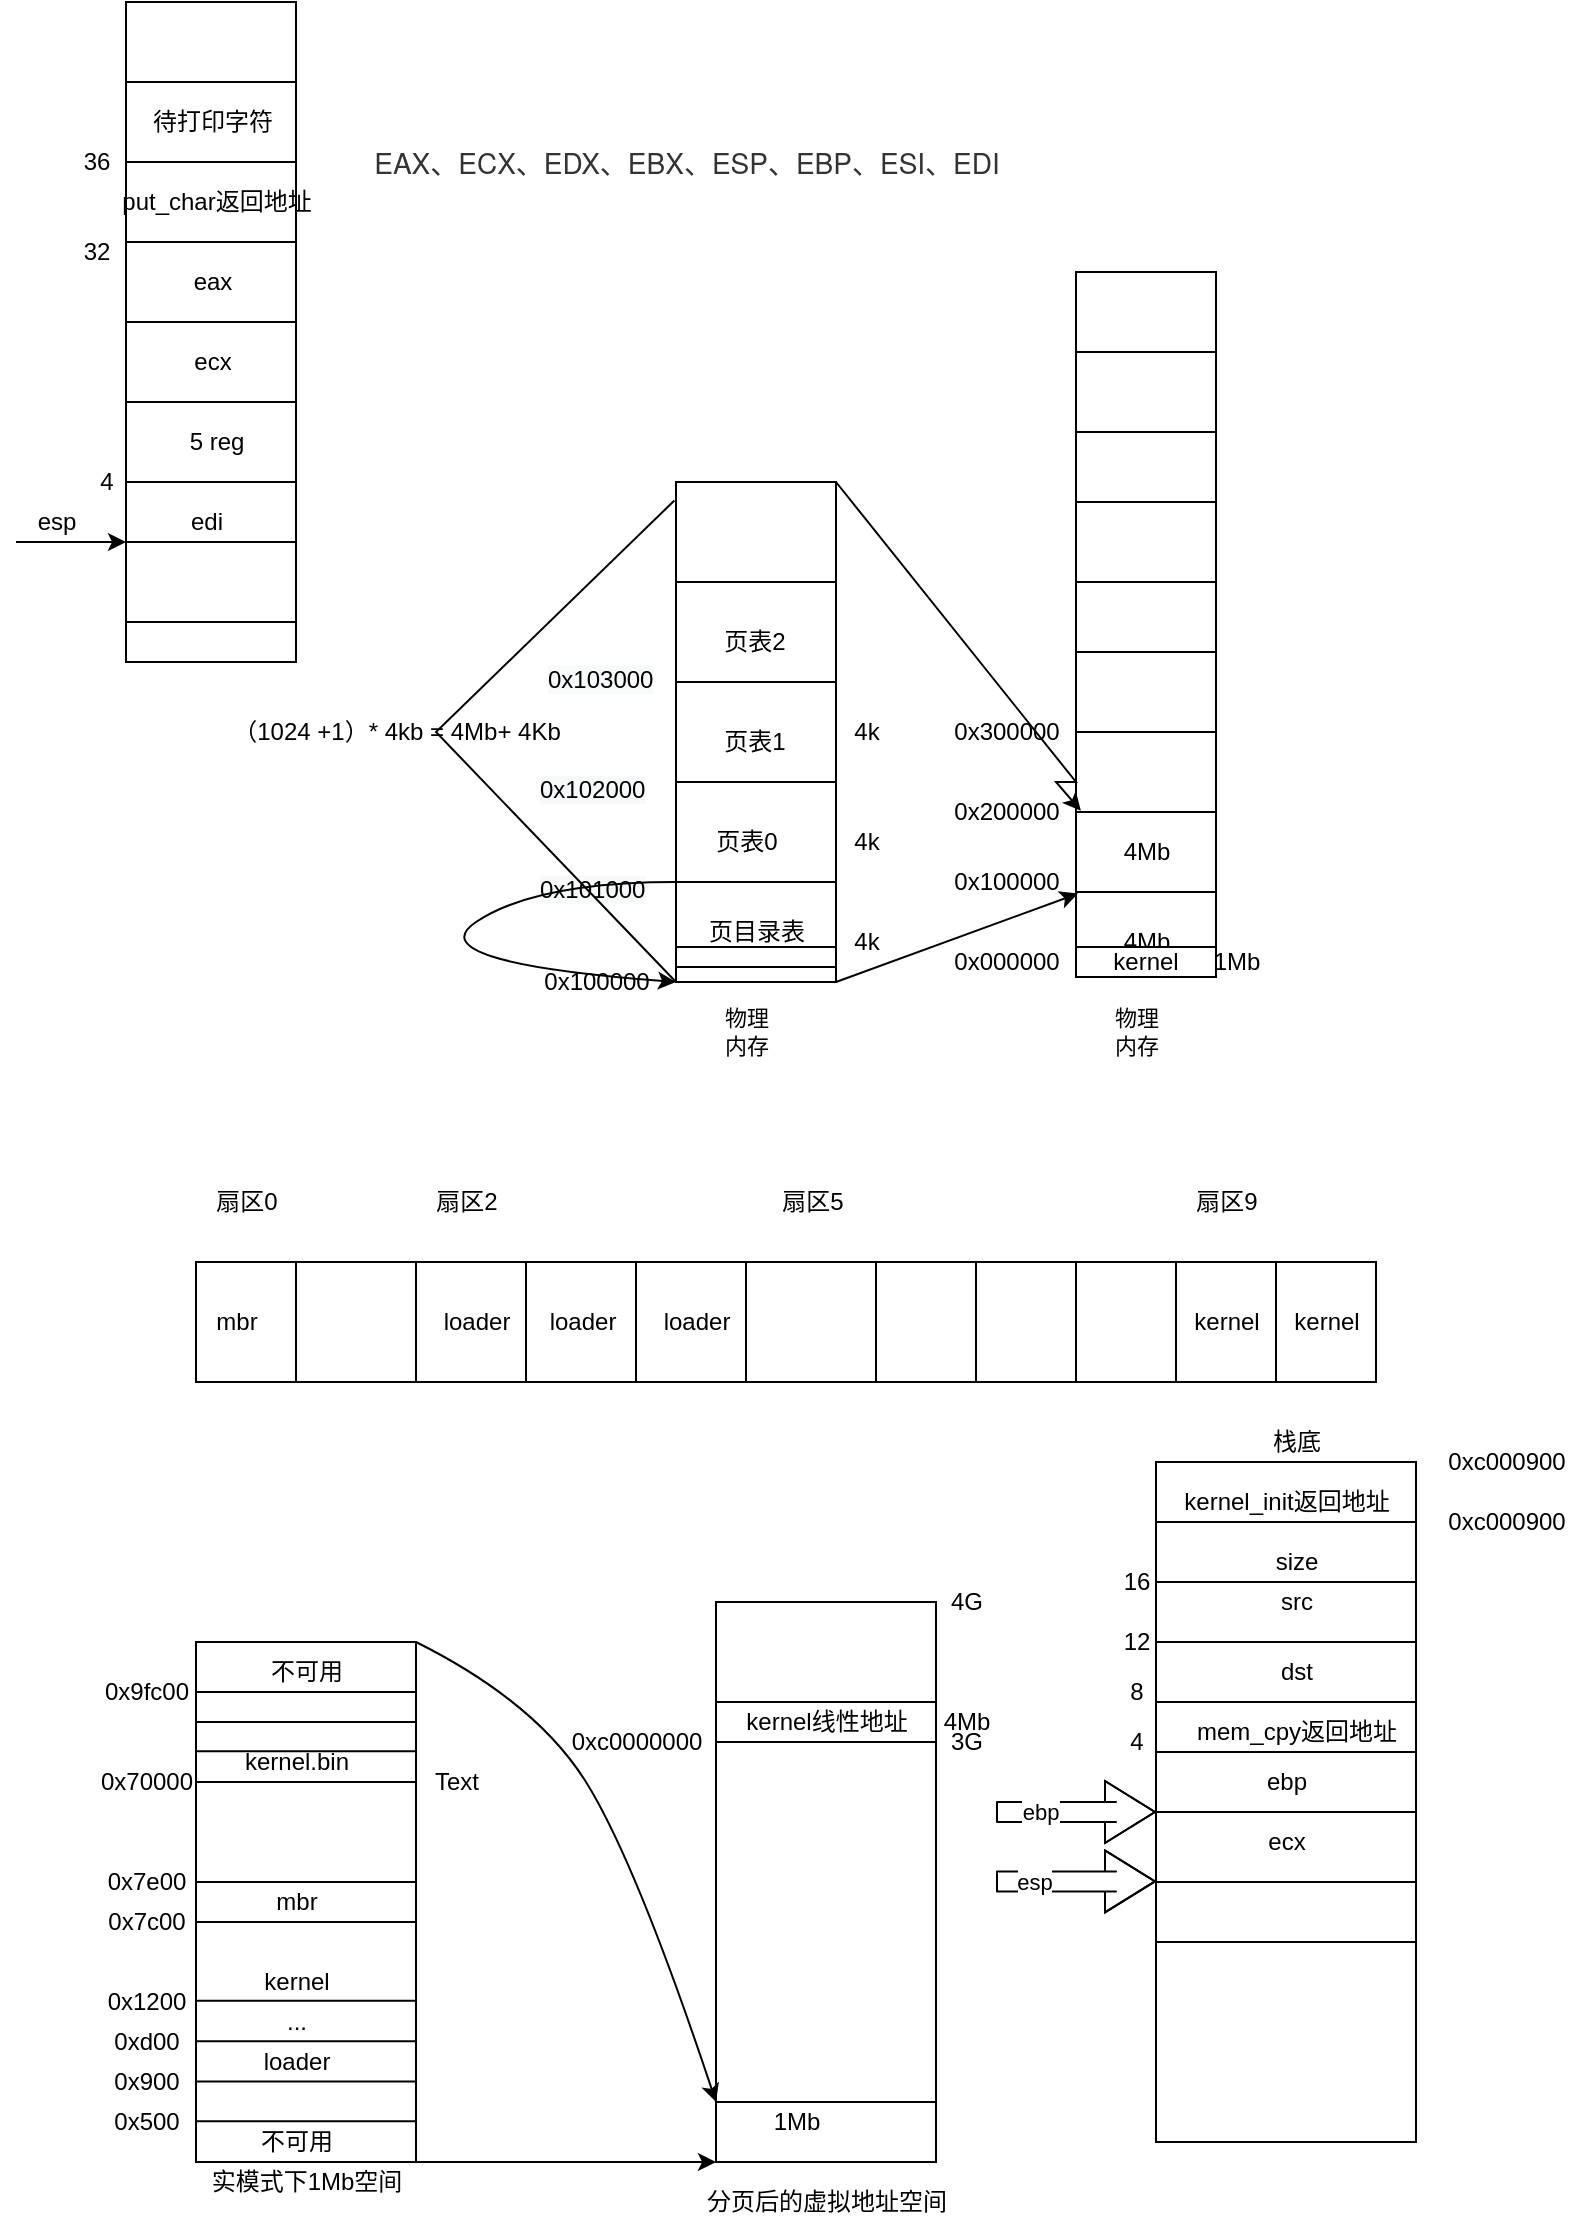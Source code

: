 <mxfile version="16.2.6" type="device"><diagram id="tYI9XJ0QqTwBuAmqFfAD" name="Page-1"><mxGraphModel dx="730" dy="318" grid="1" gridSize="10" guides="1" tooltips="1" connect="1" arrows="1" fold="1" page="1" pageScale="1" pageWidth="827" pageHeight="1169" math="0" shadow="0"><root><mxCell id="0"/><mxCell id="1" parent="0"/><mxCell id="77UNrOZnLMxt3GqFqETS-6" value="&lt;span style=&quot;color: rgb(0 , 0 , 0) ; font-family: &amp;#34;helvetica&amp;#34; ; font-size: 12px ; font-style: normal ; font-weight: 400 ; letter-spacing: normal ; text-align: center ; text-indent: 0px ; text-transform: none ; word-spacing: 0px ; background-color: rgb(248 , 249 , 250) ; display: inline ; float: none&quot;&gt;0x101000&lt;/span&gt;" style="text;whiteSpace=wrap;html=1;" parent="1" vertex="1"><mxGeometry x="280" y="450" width="80" height="30" as="geometry"/></mxCell><mxCell id="77UNrOZnLMxt3GqFqETS-2" value="" style="rounded=0;whiteSpace=wrap;html=1;" parent="1" vertex="1"><mxGeometry x="350" y="260" width="80" height="250" as="geometry"/></mxCell><mxCell id="77UNrOZnLMxt3GqFqETS-3" value="" style="rounded=0;whiteSpace=wrap;html=1;" parent="1" vertex="1"><mxGeometry x="350" y="310" width="80" height="50" as="geometry"/></mxCell><mxCell id="77UNrOZnLMxt3GqFqETS-4" value="" style="rounded=0;whiteSpace=wrap;html=1;" parent="1" vertex="1"><mxGeometry x="350" y="410" width="80" height="50" as="geometry"/></mxCell><mxCell id="77UNrOZnLMxt3GqFqETS-5" value="0x100000" style="text;html=1;align=center;verticalAlign=middle;resizable=0;points=[];autosize=1;strokeColor=none;fillColor=none;" parent="1" vertex="1"><mxGeometry x="275" y="500" width="70" height="20" as="geometry"/></mxCell><mxCell id="77UNrOZnLMxt3GqFqETS-7" value="&lt;span style=&quot;color: rgb(0 , 0 , 0) ; font-family: &amp;#34;helvetica&amp;#34; ; font-size: 12px ; font-style: normal ; font-weight: 400 ; letter-spacing: normal ; text-align: center ; text-indent: 0px ; text-transform: none ; word-spacing: 0px ; background-color: rgb(248 , 249 , 250) ; display: inline ; float: none&quot;&gt;0x102000&lt;/span&gt;" style="text;whiteSpace=wrap;html=1;" parent="1" vertex="1"><mxGeometry x="280" y="400" width="80" height="30" as="geometry"/></mxCell><mxCell id="77UNrOZnLMxt3GqFqETS-8" value="页目录表" style="text;html=1;align=center;verticalAlign=middle;resizable=0;points=[];autosize=1;strokeColor=none;fillColor=none;" parent="1" vertex="1"><mxGeometry x="360" y="475" width="60" height="20" as="geometry"/></mxCell><mxCell id="77UNrOZnLMxt3GqFqETS-9" value="页表0" style="text;html=1;align=center;verticalAlign=middle;resizable=0;points=[];autosize=1;strokeColor=none;fillColor=none;" parent="1" vertex="1"><mxGeometry x="360" y="430" width="50" height="20" as="geometry"/></mxCell><mxCell id="77UNrOZnLMxt3GqFqETS-10" value="页表1&lt;br&gt;" style="text;html=1;align=center;verticalAlign=middle;resizable=0;points=[];autosize=1;strokeColor=none;fillColor=none;" parent="1" vertex="1"><mxGeometry x="364" y="380" width="50" height="20" as="geometry"/></mxCell><mxCell id="77UNrOZnLMxt3GqFqETS-11" value="页表2&lt;br&gt;" style="text;html=1;align=center;verticalAlign=middle;resizable=0;points=[];autosize=1;strokeColor=none;fillColor=none;" parent="1" vertex="1"><mxGeometry x="364" y="330" width="50" height="20" as="geometry"/></mxCell><mxCell id="77UNrOZnLMxt3GqFqETS-12" value="4k" style="text;html=1;align=center;verticalAlign=middle;resizable=0;points=[];autosize=1;strokeColor=none;fillColor=none;" parent="1" vertex="1"><mxGeometry x="430" y="480" width="30" height="20" as="geometry"/></mxCell><mxCell id="77UNrOZnLMxt3GqFqETS-13" value="4k" style="text;html=1;align=center;verticalAlign=middle;resizable=0;points=[];autosize=1;strokeColor=none;fillColor=none;" parent="1" vertex="1"><mxGeometry x="430" y="430" width="30" height="20" as="geometry"/></mxCell><mxCell id="77UNrOZnLMxt3GqFqETS-14" value="4k" style="text;html=1;align=center;verticalAlign=middle;resizable=0;points=[];autosize=1;strokeColor=none;fillColor=none;" parent="1" vertex="1"><mxGeometry x="430" y="375" width="30" height="20" as="geometry"/></mxCell><mxCell id="77UNrOZnLMxt3GqFqETS-15" value="&lt;span style=&quot;color: rgb(0 , 0 , 0) ; font-family: &amp;#34;helvetica&amp;#34; ; font-size: 12px ; font-style: normal ; font-weight: 400 ; letter-spacing: normal ; text-align: center ; text-indent: 0px ; text-transform: none ; word-spacing: 0px ; background-color: rgb(248 , 249 , 250) ; display: inline ; float: none&quot;&gt;0x103000&lt;/span&gt;" style="text;whiteSpace=wrap;html=1;" parent="1" vertex="1"><mxGeometry x="284" y="345" width="80" height="30" as="geometry"/></mxCell><mxCell id="77UNrOZnLMxt3GqFqETS-16" value="" style="rounded=0;whiteSpace=wrap;html=1;" parent="1" vertex="1"><mxGeometry x="550" y="155" width="70" height="350" as="geometry"/></mxCell><mxCell id="77UNrOZnLMxt3GqFqETS-19" value="" style="rounded=0;whiteSpace=wrap;html=1;" parent="1" vertex="1"><mxGeometry x="550" y="425" width="70" height="40" as="geometry"/></mxCell><mxCell id="77UNrOZnLMxt3GqFqETS-20" value="" style="rounded=0;whiteSpace=wrap;html=1;" parent="1" vertex="1"><mxGeometry x="550" y="345" width="70" height="40" as="geometry"/></mxCell><mxCell id="77UNrOZnLMxt3GqFqETS-21" value="" style="rounded=0;whiteSpace=wrap;html=1;" parent="1" vertex="1"><mxGeometry x="550" y="270" width="70" height="40" as="geometry"/></mxCell><mxCell id="77UNrOZnLMxt3GqFqETS-22" value="" style="rounded=0;whiteSpace=wrap;html=1;" parent="1" vertex="1"><mxGeometry x="550" y="195" width="70" height="40" as="geometry"/></mxCell><mxCell id="77UNrOZnLMxt3GqFqETS-23" value="0x000000" style="text;html=1;align=center;verticalAlign=middle;resizable=0;points=[];autosize=1;strokeColor=none;fillColor=none;" parent="1" vertex="1"><mxGeometry x="480" y="490" width="70" height="20" as="geometry"/></mxCell><mxCell id="77UNrOZnLMxt3GqFqETS-24" value="0x100000" style="text;html=1;align=center;verticalAlign=middle;resizable=0;points=[];autosize=1;strokeColor=none;fillColor=none;" parent="1" vertex="1"><mxGeometry x="480" y="450" width="70" height="20" as="geometry"/></mxCell><mxCell id="77UNrOZnLMxt3GqFqETS-25" value="0x200000" style="text;html=1;align=center;verticalAlign=middle;resizable=0;points=[];autosize=1;strokeColor=none;fillColor=none;" parent="1" vertex="1"><mxGeometry x="480" y="415" width="70" height="20" as="geometry"/></mxCell><mxCell id="77UNrOZnLMxt3GqFqETS-26" value="0x300000" style="text;html=1;align=center;verticalAlign=middle;resizable=0;points=[];autosize=1;strokeColor=none;fillColor=none;" parent="1" vertex="1"><mxGeometry x="480" y="375" width="70" height="20" as="geometry"/></mxCell><mxCell id="77UNrOZnLMxt3GqFqETS-27" value="4Mb" style="text;html=1;align=center;verticalAlign=middle;resizable=0;points=[];autosize=1;strokeColor=none;fillColor=none;" parent="1" vertex="1"><mxGeometry x="565" y="480" width="40" height="20" as="geometry"/></mxCell><mxCell id="77UNrOZnLMxt3GqFqETS-28" value="4Mb" style="text;html=1;align=center;verticalAlign=middle;resizable=0;points=[];autosize=1;strokeColor=none;fillColor=none;" parent="1" vertex="1"><mxGeometry x="565" y="435" width="40" height="20" as="geometry"/></mxCell><mxCell id="77UNrOZnLMxt3GqFqETS-29" value="kernel" style="rounded=0;whiteSpace=wrap;html=1;" parent="1" vertex="1"><mxGeometry x="550" y="492.5" width="70" height="15" as="geometry"/></mxCell><mxCell id="77UNrOZnLMxt3GqFqETS-30" value="1Mb" style="text;html=1;align=center;verticalAlign=middle;resizable=0;points=[];autosize=1;strokeColor=none;fillColor=none;" parent="1" vertex="1"><mxGeometry x="610" y="490" width="40" height="20" as="geometry"/></mxCell><mxCell id="77UNrOZnLMxt3GqFqETS-31" value="" style="endArrow=classic;html=1;rounded=0;entryX=1.014;entryY=0.79;entryDx=0;entryDy=0;entryPerimeter=0;" parent="1" target="77UNrOZnLMxt3GqFqETS-24" edge="1"><mxGeometry width="50" height="50" relative="1" as="geometry"><mxPoint x="430" y="510" as="sourcePoint"/><mxPoint x="480" y="460" as="targetPoint"/></mxGeometry></mxCell><mxCell id="77UNrOZnLMxt3GqFqETS-32" value="" style="endArrow=classic;html=1;rounded=0;exitX=1;exitY=0;exitDx=0;exitDy=0;entryX=1.035;entryY=0.467;entryDx=0;entryDy=0;entryPerimeter=0;" parent="1" source="77UNrOZnLMxt3GqFqETS-2" target="77UNrOZnLMxt3GqFqETS-25" edge="1"><mxGeometry width="50" height="50" relative="1" as="geometry"><mxPoint x="440" y="420" as="sourcePoint"/><mxPoint x="490" y="370" as="targetPoint"/><Array as="points"><mxPoint x="550" y="410"/><mxPoint x="540" y="410"/></Array></mxGeometry></mxCell><mxCell id="77UNrOZnLMxt3GqFqETS-34" value="" style="endArrow=none;html=1;rounded=0;exitX=0;exitY=1;exitDx=0;exitDy=0;entryX=-0.01;entryY=0.037;entryDx=0;entryDy=0;entryPerimeter=0;" parent="1" source="77UNrOZnLMxt3GqFqETS-2" target="77UNrOZnLMxt3GqFqETS-2" edge="1"><mxGeometry width="50" height="50" relative="1" as="geometry"><mxPoint x="480" y="430" as="sourcePoint"/><mxPoint x="530" y="380" as="targetPoint"/><Array as="points"><mxPoint x="230" y="385"/></Array></mxGeometry></mxCell><mxCell id="77UNrOZnLMxt3GqFqETS-35" value="（1024 +1）* 4kb = 4Mb+ 4Kb" style="text;html=1;align=center;verticalAlign=middle;resizable=0;points=[];autosize=1;strokeColor=none;fillColor=none;" parent="1" vertex="1"><mxGeometry x="120" y="375" width="180" height="20" as="geometry"/></mxCell><mxCell id="77UNrOZnLMxt3GqFqETS-36" value="" style="rounded=0;whiteSpace=wrap;html=1;" parent="1" vertex="1"><mxGeometry x="350" y="492.5" width="80" height="10" as="geometry"/></mxCell><mxCell id="77UNrOZnLMxt3GqFqETS-41" value="" style="curved=1;endArrow=classic;html=1;rounded=0;fontSize=11;exitX=0;exitY=1;exitDx=0;exitDy=0;entryX=0;entryY=1;entryDx=0;entryDy=0;" parent="1" source="77UNrOZnLMxt3GqFqETS-4" target="77UNrOZnLMxt3GqFqETS-2" edge="1"><mxGeometry width="50" height="50" relative="1" as="geometry"><mxPoint x="260" y="490" as="sourcePoint"/><mxPoint x="220" y="530" as="targetPoint"/><Array as="points"><mxPoint x="280" y="460"/><mxPoint x="220" y="500"/></Array></mxGeometry></mxCell><mxCell id="77UNrOZnLMxt3GqFqETS-42" value="物理&lt;br&gt;内存" style="text;html=1;align=center;verticalAlign=middle;resizable=0;points=[];autosize=1;strokeColor=none;fillColor=none;fontSize=11;" parent="1" vertex="1"><mxGeometry x="560" y="520" width="40" height="30" as="geometry"/></mxCell><mxCell id="77UNrOZnLMxt3GqFqETS-43" value="物理&lt;br&gt;内存" style="text;html=1;align=center;verticalAlign=middle;resizable=0;points=[];autosize=1;strokeColor=none;fillColor=none;fontSize=11;" parent="1" vertex="1"><mxGeometry x="365" y="520" width="40" height="30" as="geometry"/></mxCell><mxCell id="qk3Ezbv3mGu7ANP-4tuZ-1" value="" style="rounded=0;whiteSpace=wrap;html=1;" parent="1" vertex="1"><mxGeometry x="110" y="650" width="490" height="60" as="geometry"/></mxCell><mxCell id="qk3Ezbv3mGu7ANP-4tuZ-2" value="" style="rounded=0;whiteSpace=wrap;html=1;" parent="1" vertex="1"><mxGeometry x="160" y="650" width="60" height="60" as="geometry"/></mxCell><mxCell id="qk3Ezbv3mGu7ANP-4tuZ-3" value="" style="rounded=0;whiteSpace=wrap;html=1;" parent="1" vertex="1"><mxGeometry x="275" y="650" width="55" height="60" as="geometry"/></mxCell><mxCell id="qk3Ezbv3mGu7ANP-4tuZ-4" value="" style="rounded=0;whiteSpace=wrap;html=1;" parent="1" vertex="1"><mxGeometry x="385" y="650" width="65" height="60" as="geometry"/></mxCell><mxCell id="qk3Ezbv3mGu7ANP-4tuZ-5" value="" style="rounded=0;whiteSpace=wrap;html=1;" parent="1" vertex="1"><mxGeometry x="500" y="650" width="50" height="60" as="geometry"/></mxCell><mxCell id="qk3Ezbv3mGu7ANP-4tuZ-6" value="扇区0" style="text;html=1;align=center;verticalAlign=middle;resizable=0;points=[];autosize=1;strokeColor=none;fillColor=none;" parent="1" vertex="1"><mxGeometry x="110" y="610" width="50" height="20" as="geometry"/></mxCell><mxCell id="qk3Ezbv3mGu7ANP-4tuZ-7" value="扇区2" style="text;html=1;align=center;verticalAlign=middle;resizable=0;points=[];autosize=1;strokeColor=none;fillColor=none;" parent="1" vertex="1"><mxGeometry x="220" y="610" width="50" height="20" as="geometry"/></mxCell><mxCell id="qk3Ezbv3mGu7ANP-4tuZ-8" value="扇区5" style="text;html=1;align=center;verticalAlign=middle;resizable=0;points=[];autosize=1;strokeColor=none;fillColor=none;" parent="1" vertex="1"><mxGeometry x="392.5" y="610" width="50" height="20" as="geometry"/></mxCell><mxCell id="qk3Ezbv3mGu7ANP-4tuZ-9" value="mbr" style="text;html=1;align=center;verticalAlign=middle;resizable=0;points=[];autosize=1;strokeColor=none;fillColor=none;" parent="1" vertex="1"><mxGeometry x="110" y="670" width="40" height="20" as="geometry"/></mxCell><mxCell id="qk3Ezbv3mGu7ANP-4tuZ-10" value="loader&lt;br&gt;" style="text;html=1;align=center;verticalAlign=middle;resizable=0;points=[];autosize=1;strokeColor=none;fillColor=none;" parent="1" vertex="1"><mxGeometry x="225" y="670" width="50" height="20" as="geometry"/></mxCell><mxCell id="qk3Ezbv3mGu7ANP-4tuZ-11" value="loader&lt;br&gt;" style="text;html=1;align=center;verticalAlign=middle;resizable=0;points=[];autosize=1;strokeColor=none;fillColor=none;" parent="1" vertex="1"><mxGeometry x="277.5" y="670" width="50" height="20" as="geometry"/></mxCell><mxCell id="qk3Ezbv3mGu7ANP-4tuZ-12" value="loader&lt;br&gt;" style="text;html=1;align=center;verticalAlign=middle;resizable=0;points=[];autosize=1;strokeColor=none;fillColor=none;" parent="1" vertex="1"><mxGeometry x="335" y="670" width="50" height="20" as="geometry"/></mxCell><mxCell id="qk3Ezbv3mGu7ANP-4tuZ-14" value="扇区9" style="text;html=1;align=center;verticalAlign=middle;resizable=0;points=[];autosize=1;strokeColor=none;fillColor=none;" parent="1" vertex="1"><mxGeometry x="600" y="610" width="50" height="20" as="geometry"/></mxCell><mxCell id="qk3Ezbv3mGu7ANP-4tuZ-15" value="" style="rounded=0;whiteSpace=wrap;html=1;" parent="1" vertex="1"><mxGeometry x="600" y="650" width="50" height="60" as="geometry"/></mxCell><mxCell id="qk3Ezbv3mGu7ANP-4tuZ-16" value="kernel" style="text;html=1;align=center;verticalAlign=middle;resizable=0;points=[];autosize=1;strokeColor=none;fillColor=none;" parent="1" vertex="1"><mxGeometry x="600" y="670" width="50" height="20" as="geometry"/></mxCell><mxCell id="qk3Ezbv3mGu7ANP-4tuZ-19" value="" style="rounded=0;whiteSpace=wrap;html=1;" parent="1" vertex="1"><mxGeometry x="650" y="650" width="50" height="60" as="geometry"/></mxCell><mxCell id="qk3Ezbv3mGu7ANP-4tuZ-20" value="kernel" style="text;html=1;align=center;verticalAlign=middle;resizable=0;points=[];autosize=1;strokeColor=none;fillColor=none;" parent="1" vertex="1"><mxGeometry x="650" y="670" width="50" height="20" as="geometry"/></mxCell><mxCell id="qk3Ezbv3mGu7ANP-4tuZ-22" value="" style="rounded=0;whiteSpace=wrap;html=1;" parent="1" vertex="1"><mxGeometry x="110" y="840" width="110" height="260" as="geometry"/></mxCell><mxCell id="qk3Ezbv3mGu7ANP-4tuZ-23" value="" style="rounded=0;whiteSpace=wrap;html=1;" parent="1" vertex="1"><mxGeometry x="370" y="820" width="110" height="280" as="geometry"/></mxCell><mxCell id="qk3Ezbv3mGu7ANP-4tuZ-27" value="" style="curved=1;endArrow=classic;html=1;rounded=0;entryX=0;entryY=1;entryDx=0;entryDy=0;exitX=1;exitY=0;exitDx=0;exitDy=0;" parent="1" source="qk3Ezbv3mGu7ANP-4tuZ-22" edge="1"><mxGeometry width="50" height="50" relative="1" as="geometry"><mxPoint x="340" y="990" as="sourcePoint"/><mxPoint x="370" y="1070" as="targetPoint"/><Array as="points"><mxPoint x="280" y="870"/><mxPoint x="330" y="950"/></Array></mxGeometry></mxCell><mxCell id="qk3Ezbv3mGu7ANP-4tuZ-28" value="" style="curved=1;endArrow=classic;html=1;rounded=0;entryX=0;entryY=1;entryDx=0;entryDy=0;exitX=1;exitY=1;exitDx=0;exitDy=0;" parent="1" source="qk3Ezbv3mGu7ANP-4tuZ-22" target="qk3Ezbv3mGu7ANP-4tuZ-23" edge="1"><mxGeometry width="50" height="50" relative="1" as="geometry"><mxPoint x="340" y="990" as="sourcePoint"/><mxPoint x="390" y="940" as="targetPoint"/><Array as="points"><mxPoint x="320" y="1100"/></Array></mxGeometry></mxCell><mxCell id="qk3Ezbv3mGu7ANP-4tuZ-30" value="1Mb" style="text;html=1;align=center;verticalAlign=middle;resizable=0;points=[];autosize=1;strokeColor=none;fillColor=none;" parent="1" vertex="1"><mxGeometry x="390" y="1070" width="40" height="20" as="geometry"/></mxCell><mxCell id="qk3Ezbv3mGu7ANP-4tuZ-32" value="" style="endArrow=none;html=1;rounded=0;" parent="1" edge="1"><mxGeometry width="50" height="50" relative="1" as="geometry"><mxPoint x="110" y="1079.59" as="sourcePoint"/><mxPoint x="220" y="1079.59" as="targetPoint"/></mxGeometry></mxCell><mxCell id="qk3Ezbv3mGu7ANP-4tuZ-33" value="0x500" style="text;html=1;align=center;verticalAlign=middle;resizable=0;points=[];autosize=1;strokeColor=none;fillColor=none;" parent="1" vertex="1"><mxGeometry x="60" y="1070" width="50" height="20" as="geometry"/></mxCell><mxCell id="qk3Ezbv3mGu7ANP-4tuZ-34" value="" style="endArrow=none;html=1;rounded=0;" parent="1" edge="1"><mxGeometry width="50" height="50" relative="1" as="geometry"><mxPoint x="110" y="980" as="sourcePoint"/><mxPoint x="220" y="980" as="targetPoint"/></mxGeometry></mxCell><mxCell id="qk3Ezbv3mGu7ANP-4tuZ-35" value="0x7c00" style="text;html=1;align=center;verticalAlign=middle;resizable=0;points=[];autosize=1;strokeColor=none;fillColor=none;" parent="1" vertex="1"><mxGeometry x="60" y="970" width="50" height="20" as="geometry"/></mxCell><mxCell id="qk3Ezbv3mGu7ANP-4tuZ-36" value="" style="endArrow=none;html=1;rounded=0;" parent="1" edge="1"><mxGeometry width="50" height="50" relative="1" as="geometry"><mxPoint x="110" y="865" as="sourcePoint"/><mxPoint x="220" y="865" as="targetPoint"/></mxGeometry></mxCell><mxCell id="qk3Ezbv3mGu7ANP-4tuZ-37" value="0x9fc00" style="text;html=1;align=center;verticalAlign=middle;resizable=0;points=[];autosize=1;strokeColor=none;fillColor=none;" parent="1" vertex="1"><mxGeometry x="55" y="855" width="60" height="20" as="geometry"/></mxCell><mxCell id="qk3Ezbv3mGu7ANP-4tuZ-38" value="不可用" style="text;html=1;align=center;verticalAlign=middle;resizable=0;points=[];autosize=1;strokeColor=none;fillColor=none;" parent="1" vertex="1"><mxGeometry x="140" y="845" width="50" height="20" as="geometry"/></mxCell><mxCell id="qk3Ezbv3mGu7ANP-4tuZ-39" value="不可用" style="text;html=1;align=center;verticalAlign=middle;resizable=0;points=[];autosize=1;strokeColor=none;fillColor=none;" parent="1" vertex="1"><mxGeometry x="135" y="1080" width="50" height="20" as="geometry"/></mxCell><mxCell id="qk3Ezbv3mGu7ANP-4tuZ-40" value="0x7e00" style="text;html=1;align=center;verticalAlign=middle;resizable=0;points=[];autosize=1;strokeColor=none;fillColor=none;" parent="1" vertex="1"><mxGeometry x="60" y="950" width="50" height="20" as="geometry"/></mxCell><mxCell id="qk3Ezbv3mGu7ANP-4tuZ-41" value="" style="endArrow=none;html=1;rounded=0;" parent="1" edge="1"><mxGeometry width="50" height="50" relative="1" as="geometry"><mxPoint x="110" y="960" as="sourcePoint"/><mxPoint x="220" y="960" as="targetPoint"/></mxGeometry></mxCell><mxCell id="qk3Ezbv3mGu7ANP-4tuZ-42" value="mbr" style="text;html=1;align=center;verticalAlign=middle;resizable=0;points=[];autosize=1;strokeColor=none;fillColor=none;" parent="1" vertex="1"><mxGeometry x="140" y="960" width="40" height="20" as="geometry"/></mxCell><mxCell id="qk3Ezbv3mGu7ANP-4tuZ-47" value="0x900" style="text;html=1;align=center;verticalAlign=middle;resizable=0;points=[];autosize=1;strokeColor=none;fillColor=none;" parent="1" vertex="1"><mxGeometry x="60" y="1050" width="50" height="20" as="geometry"/></mxCell><mxCell id="qk3Ezbv3mGu7ANP-4tuZ-48" value="" style="endArrow=none;html=1;rounded=0;" parent="1" edge="1"><mxGeometry width="50" height="50" relative="1" as="geometry"><mxPoint x="110" y="1059.8" as="sourcePoint"/><mxPoint x="220" y="1059.8" as="targetPoint"/></mxGeometry></mxCell><mxCell id="qk3Ezbv3mGu7ANP-4tuZ-50" value="loader" style="text;html=1;align=center;verticalAlign=middle;resizable=0;points=[];autosize=1;strokeColor=none;fillColor=none;" parent="1" vertex="1"><mxGeometry x="135" y="1040" width="50" height="20" as="geometry"/></mxCell><mxCell id="qk3Ezbv3mGu7ANP-4tuZ-52" value="" style="endArrow=none;html=1;rounded=0;" parent="1" edge="1"><mxGeometry width="50" height="50" relative="1" as="geometry"><mxPoint x="110" y="1039.59" as="sourcePoint"/><mxPoint x="220" y="1039.59" as="targetPoint"/></mxGeometry></mxCell><mxCell id="qk3Ezbv3mGu7ANP-4tuZ-53" value="..." style="text;html=1;align=center;verticalAlign=middle;resizable=0;points=[];autosize=1;strokeColor=none;fillColor=none;" parent="1" vertex="1"><mxGeometry x="145" y="1020" width="30" height="20" as="geometry"/></mxCell><mxCell id="qk3Ezbv3mGu7ANP-4tuZ-54" value="" style="endArrow=none;html=1;rounded=0;" parent="1" edge="1"><mxGeometry width="50" height="50" relative="1" as="geometry"><mxPoint x="110.0" y="910.0" as="sourcePoint"/><mxPoint x="220" y="910.0" as="targetPoint"/></mxGeometry></mxCell><mxCell id="qk3Ezbv3mGu7ANP-4tuZ-56" value="0x70000" style="text;html=1;align=center;verticalAlign=middle;resizable=0;points=[];autosize=1;strokeColor=none;fillColor=none;" parent="1" vertex="1"><mxGeometry x="55" y="900" width="60" height="20" as="geometry"/></mxCell><mxCell id="qk3Ezbv3mGu7ANP-4tuZ-58" value="" style="endArrow=none;html=1;rounded=0;" parent="1" edge="1"><mxGeometry width="50" height="50" relative="1" as="geometry"><mxPoint x="110.0" y="1019.41" as="sourcePoint"/><mxPoint x="220" y="1019.41" as="targetPoint"/></mxGeometry></mxCell><mxCell id="qk3Ezbv3mGu7ANP-4tuZ-59" value="0xd00" style="text;html=1;align=center;verticalAlign=middle;resizable=0;points=[];autosize=1;strokeColor=none;fillColor=none;" parent="1" vertex="1"><mxGeometry x="60" y="1030" width="50" height="20" as="geometry"/></mxCell><mxCell id="oNcOuFk8jh0ZaPxOZ6_n-1" value="分页后的虚拟地址空间" style="text;html=1;align=center;verticalAlign=middle;resizable=0;points=[];autosize=1;strokeColor=none;fillColor=none;hachureGap=4;" parent="1" vertex="1"><mxGeometry x="355" y="1110" width="140" height="20" as="geometry"/></mxCell><mxCell id="oNcOuFk8jh0ZaPxOZ6_n-2" value="0xc0000000" style="text;html=1;align=center;verticalAlign=middle;resizable=0;points=[];autosize=1;strokeColor=none;fillColor=none;hachureGap=4;" parent="1" vertex="1"><mxGeometry x="290" y="880" width="80" height="20" as="geometry"/></mxCell><mxCell id="oNcOuFk8jh0ZaPxOZ6_n-3" value="" style="endArrow=none;html=1;rounded=0;" parent="1" edge="1"><mxGeometry width="50" height="50" relative="1" as="geometry"><mxPoint x="370.0" y="889.76" as="sourcePoint"/><mxPoint x="480" y="889.76" as="targetPoint"/></mxGeometry></mxCell><mxCell id="oNcOuFk8jh0ZaPxOZ6_n-4" value="3G" style="text;html=1;align=center;verticalAlign=middle;resizable=0;points=[];autosize=1;strokeColor=none;fillColor=none;hachureGap=4;" parent="1" vertex="1"><mxGeometry x="480" y="880" width="30" height="20" as="geometry"/></mxCell><mxCell id="oNcOuFk8jh0ZaPxOZ6_n-5" value="4G" style="text;html=1;align=center;verticalAlign=middle;resizable=0;points=[];autosize=1;strokeColor=none;fillColor=none;hachureGap=4;" parent="1" vertex="1"><mxGeometry x="480" y="810" width="30" height="20" as="geometry"/></mxCell><mxCell id="oNcOuFk8jh0ZaPxOZ6_n-6" value="" style="endArrow=none;html=1;rounded=0;" parent="1" edge="1"><mxGeometry width="50" height="50" relative="1" as="geometry"><mxPoint x="370" y="1070" as="sourcePoint"/><mxPoint x="480" y="1070" as="targetPoint"/></mxGeometry></mxCell><mxCell id="oNcOuFk8jh0ZaPxOZ6_n-8" value="实模式下1Mb空间" style="text;html=1;align=center;verticalAlign=middle;resizable=0;points=[];autosize=1;strokeColor=none;fillColor=none;hachureGap=4;" parent="1" vertex="1"><mxGeometry x="110" y="1100" width="110" height="20" as="geometry"/></mxCell><mxCell id="oNcOuFk8jh0ZaPxOZ6_n-9" value="" style="rounded=0;whiteSpace=wrap;html=1;hachureGap=4;" parent="1" vertex="1"><mxGeometry x="370" y="870" width="110" height="20" as="geometry"/></mxCell><mxCell id="oNcOuFk8jh0ZaPxOZ6_n-10" value="4Mb" style="text;html=1;align=center;verticalAlign=middle;resizable=0;points=[];autosize=1;strokeColor=none;fillColor=none;hachureGap=4;" parent="1" vertex="1"><mxGeometry x="475" y="870" width="40" height="20" as="geometry"/></mxCell><mxCell id="oNcOuFk8jh0ZaPxOZ6_n-11" value="0x1200" style="text;html=1;align=center;verticalAlign=middle;resizable=0;points=[];autosize=1;strokeColor=none;fillColor=none;hachureGap=4;" parent="1" vertex="1"><mxGeometry x="60" y="1010" width="50" height="20" as="geometry"/></mxCell><mxCell id="oNcOuFk8jh0ZaPxOZ6_n-12" value="kernel.bin" style="text;html=1;align=center;verticalAlign=middle;resizable=0;points=[];autosize=1;strokeColor=none;fillColor=none;hachureGap=4;" parent="1" vertex="1"><mxGeometry x="125" y="890" width="70" height="20" as="geometry"/></mxCell><mxCell id="oNcOuFk8jh0ZaPxOZ6_n-13" value="kernel线性地址" style="text;html=1;align=center;verticalAlign=middle;resizable=0;points=[];autosize=1;strokeColor=none;fillColor=none;hachureGap=4;" parent="1" vertex="1"><mxGeometry x="375" y="870" width="100" height="20" as="geometry"/></mxCell><mxCell id="oNcOuFk8jh0ZaPxOZ6_n-14" value="kernel" style="text;html=1;align=center;verticalAlign=middle;resizable=0;points=[];autosize=1;strokeColor=none;fillColor=none;hachureGap=4;" parent="1" vertex="1"><mxGeometry x="135" y="1000" width="50" height="20" as="geometry"/></mxCell><mxCell id="oNcOuFk8jh0ZaPxOZ6_n-15" value="" style="rounded=0;whiteSpace=wrap;html=1;hachureGap=4;" parent="1" vertex="1"><mxGeometry x="590" y="750" width="130" height="340" as="geometry"/></mxCell><mxCell id="oNcOuFk8jh0ZaPxOZ6_n-16" value="" style="rounded=0;whiteSpace=wrap;html=1;hachureGap=4;" parent="1" vertex="1"><mxGeometry x="590" y="780" width="130" height="30" as="geometry"/></mxCell><mxCell id="oNcOuFk8jh0ZaPxOZ6_n-17" value="0xc000900" style="text;html=1;align=center;verticalAlign=middle;resizable=0;points=[];autosize=1;strokeColor=none;fillColor=none;hachureGap=4;" parent="1" vertex="1"><mxGeometry x="730" y="740" width="70" height="20" as="geometry"/></mxCell><mxCell id="oNcOuFk8jh0ZaPxOZ6_n-18" value="0xc000900" style="text;html=1;align=center;verticalAlign=middle;resizable=0;points=[];autosize=1;strokeColor=none;fillColor=none;hachureGap=4;" parent="1" vertex="1"><mxGeometry x="730" y="770" width="70" height="20" as="geometry"/></mxCell><mxCell id="oNcOuFk8jh0ZaPxOZ6_n-19" value="栈底" style="text;html=1;align=center;verticalAlign=middle;resizable=0;points=[];autosize=1;strokeColor=none;fillColor=none;hachureGap=4;" parent="1" vertex="1"><mxGeometry x="640" y="730" width="40" height="20" as="geometry"/></mxCell><mxCell id="oNcOuFk8jh0ZaPxOZ6_n-20" value="kernel_init返回地址" style="text;html=1;align=center;verticalAlign=middle;resizable=0;points=[];autosize=1;strokeColor=none;fillColor=none;hachureGap=4;" parent="1" vertex="1"><mxGeometry x="595" y="760" width="120" height="20" as="geometry"/></mxCell><mxCell id="oNcOuFk8jh0ZaPxOZ6_n-21" value="size" style="text;html=1;align=center;verticalAlign=middle;resizable=0;points=[];autosize=1;strokeColor=none;fillColor=none;hachureGap=4;" parent="1" vertex="1"><mxGeometry x="640" y="790" width="40" height="20" as="geometry"/></mxCell><mxCell id="oNcOuFk8jh0ZaPxOZ6_n-22" value="src" style="text;html=1;align=center;verticalAlign=middle;resizable=0;points=[];autosize=1;strokeColor=none;fillColor=none;hachureGap=4;" parent="1" vertex="1"><mxGeometry x="645" y="810" width="30" height="20" as="geometry"/></mxCell><mxCell id="oNcOuFk8jh0ZaPxOZ6_n-23" value="" style="rounded=0;whiteSpace=wrap;html=1;hachureGap=4;" parent="1" vertex="1"><mxGeometry x="590" y="840" width="130" height="30" as="geometry"/></mxCell><mxCell id="oNcOuFk8jh0ZaPxOZ6_n-24" value="dst" style="text;html=1;align=center;verticalAlign=middle;resizable=0;points=[];autosize=1;strokeColor=none;fillColor=none;hachureGap=4;" parent="1" vertex="1"><mxGeometry x="645" y="845" width="30" height="20" as="geometry"/></mxCell><mxCell id="oNcOuFk8jh0ZaPxOZ6_n-25" value="mem_cpy返回地址" style="text;html=1;align=center;verticalAlign=middle;resizable=0;points=[];autosize=1;strokeColor=none;fillColor=none;hachureGap=4;" parent="1" vertex="1"><mxGeometry x="600" y="875" width="120" height="20" as="geometry"/></mxCell><mxCell id="oNcOuFk8jh0ZaPxOZ6_n-26" value="" style="rounded=0;whiteSpace=wrap;html=1;hachureGap=4;" parent="1" vertex="1"><mxGeometry x="590" y="895" width="130" height="30" as="geometry"/></mxCell><mxCell id="oNcOuFk8jh0ZaPxOZ6_n-27" value="ebp" style="text;html=1;align=center;verticalAlign=middle;resizable=0;points=[];autosize=1;strokeColor=none;fillColor=none;hachureGap=4;" parent="1" vertex="1"><mxGeometry x="635" y="900" width="40" height="20" as="geometry"/></mxCell><mxCell id="oNcOuFk8jh0ZaPxOZ6_n-28" value="" style="rounded=0;whiteSpace=wrap;html=1;hachureGap=4;" parent="1" vertex="1"><mxGeometry x="590" y="960" width="130" height="30" as="geometry"/></mxCell><mxCell id="oNcOuFk8jh0ZaPxOZ6_n-29" value="ecx" style="text;html=1;align=center;verticalAlign=middle;resizable=0;points=[];autosize=1;strokeColor=none;fillColor=none;hachureGap=4;" parent="1" vertex="1"><mxGeometry x="640" y="930" width="30" height="20" as="geometry"/></mxCell><mxCell id="oNcOuFk8jh0ZaPxOZ6_n-31" value="" style="edgeStyle=none;orthogonalLoop=1;jettySize=auto;html=1;shape=flexArrow;rounded=1;startSize=8;endSize=8;endArrow=open;sourcePerimeterSpacing=8;targetPerimeterSpacing=8;curved=1;" parent="1" edge="1"><mxGeometry width="140" relative="1" as="geometry"><mxPoint x="510" y="925" as="sourcePoint"/><mxPoint x="590" y="925" as="targetPoint"/><Array as="points"><mxPoint x="540" y="925"/><mxPoint x="550" y="925"/><mxPoint x="570" y="925"/></Array></mxGeometry></mxCell><mxCell id="oNcOuFk8jh0ZaPxOZ6_n-33" value="ebp" style="edgeLabel;html=1;align=center;verticalAlign=middle;resizable=0;points=[];" parent="oNcOuFk8jh0ZaPxOZ6_n-31" vertex="1" connectable="0"><mxGeometry x="-0.45" y="-2" relative="1" as="geometry"><mxPoint y="-2" as="offset"/></mxGeometry></mxCell><mxCell id="oNcOuFk8jh0ZaPxOZ6_n-32" value="" style="edgeStyle=none;orthogonalLoop=1;jettySize=auto;html=1;shape=flexArrow;rounded=1;startSize=8;endSize=8;endArrow=open;sourcePerimeterSpacing=8;targetPerimeterSpacing=8;curved=1;" parent="1" edge="1"><mxGeometry width="140" relative="1" as="geometry"><mxPoint x="510" y="959.72" as="sourcePoint"/><mxPoint x="590" y="959.72" as="targetPoint"/><Array as="points"><mxPoint x="540" y="959.72"/><mxPoint x="550" y="959.72"/><mxPoint x="570" y="959.72"/></Array></mxGeometry></mxCell><mxCell id="oNcOuFk8jh0ZaPxOZ6_n-34" value="esp" style="edgeLabel;html=1;align=center;verticalAlign=middle;resizable=0;points=[];" parent="oNcOuFk8jh0ZaPxOZ6_n-32" vertex="1" connectable="0"><mxGeometry x="-0.526" y="-1" relative="1" as="geometry"><mxPoint y="-1" as="offset"/></mxGeometry></mxCell><mxCell id="oNcOuFk8jh0ZaPxOZ6_n-35" value="4" style="text;html=1;align=center;verticalAlign=middle;resizable=0;points=[];autosize=1;strokeColor=none;fillColor=none;hachureGap=4;" parent="1" vertex="1"><mxGeometry x="570" y="880" width="20" height="20" as="geometry"/></mxCell><mxCell id="oNcOuFk8jh0ZaPxOZ6_n-36" value="8" style="text;html=1;align=center;verticalAlign=middle;resizable=0;points=[];autosize=1;strokeColor=none;fillColor=none;hachureGap=4;" parent="1" vertex="1"><mxGeometry x="570" y="855" width="20" height="20" as="geometry"/></mxCell><mxCell id="oNcOuFk8jh0ZaPxOZ6_n-37" value="12" style="text;html=1;align=center;verticalAlign=middle;resizable=0;points=[];autosize=1;strokeColor=none;fillColor=none;hachureGap=4;" parent="1" vertex="1"><mxGeometry x="565" y="830" width="30" height="20" as="geometry"/></mxCell><mxCell id="oNcOuFk8jh0ZaPxOZ6_n-38" value="16" style="text;html=1;align=center;verticalAlign=middle;resizable=0;points=[];autosize=1;strokeColor=none;fillColor=none;hachureGap=4;" parent="1" vertex="1"><mxGeometry x="565" y="800" width="30" height="20" as="geometry"/></mxCell><mxCell id="oNcOuFk8jh0ZaPxOZ6_n-40" value="" style="endArrow=none;html=1;rounded=0;" parent="1" edge="1"><mxGeometry width="50" height="50" relative="1" as="geometry"><mxPoint x="110.0" y="894.67" as="sourcePoint"/><mxPoint x="220" y="894.67" as="targetPoint"/></mxGeometry></mxCell><mxCell id="oNcOuFk8jh0ZaPxOZ6_n-41" value="" style="endArrow=none;html=1;rounded=0;" parent="1" edge="1"><mxGeometry width="50" height="50" relative="1" as="geometry"><mxPoint x="110.0" y="880.0" as="sourcePoint"/><mxPoint x="220" y="880.0" as="targetPoint"/></mxGeometry></mxCell><mxCell id="oNcOuFk8jh0ZaPxOZ6_n-42" value="Text" style="text;html=1;align=center;verticalAlign=middle;resizable=0;points=[];autosize=1;strokeColor=none;fillColor=none;hachureGap=4;" parent="1" vertex="1"><mxGeometry x="220" y="900" width="40" height="20" as="geometry"/></mxCell><mxCell id="K8tvudIsaqsDOXF9iCHW-1" value="" style="rounded=0;whiteSpace=wrap;html=1;" vertex="1" parent="1"><mxGeometry x="75" y="20" width="85" height="330" as="geometry"/></mxCell><mxCell id="K8tvudIsaqsDOXF9iCHW-2" value="" style="rounded=0;whiteSpace=wrap;html=1;" vertex="1" parent="1"><mxGeometry x="75" y="60" width="85" height="40" as="geometry"/></mxCell><mxCell id="K8tvudIsaqsDOXF9iCHW-3" value="" style="rounded=0;whiteSpace=wrap;html=1;" vertex="1" parent="1"><mxGeometry x="75" y="140" width="85" height="40" as="geometry"/></mxCell><mxCell id="K8tvudIsaqsDOXF9iCHW-4" value="" style="rounded=0;whiteSpace=wrap;html=1;" vertex="1" parent="1"><mxGeometry x="75" y="220" width="85" height="40" as="geometry"/></mxCell><mxCell id="K8tvudIsaqsDOXF9iCHW-5" value="" style="rounded=0;whiteSpace=wrap;html=1;" vertex="1" parent="1"><mxGeometry x="75" y="290" width="85" height="40" as="geometry"/></mxCell><mxCell id="K8tvudIsaqsDOXF9iCHW-7" value="待打印字符" style="text;html=1;align=center;verticalAlign=middle;resizable=0;points=[];autosize=1;strokeColor=none;fillColor=none;" vertex="1" parent="1"><mxGeometry x="77.5" y="70" width="80" height="20" as="geometry"/></mxCell><mxCell id="K8tvudIsaqsDOXF9iCHW-8" value="put_char返回地址" style="text;html=1;align=center;verticalAlign=middle;resizable=0;points=[];autosize=1;strokeColor=none;fillColor=none;" vertex="1" parent="1"><mxGeometry x="65" y="110" width="110" height="20" as="geometry"/></mxCell><mxCell id="K8tvudIsaqsDOXF9iCHW-9" value="eax" style="text;html=1;align=center;verticalAlign=middle;resizable=0;points=[];autosize=1;strokeColor=none;fillColor=none;" vertex="1" parent="1"><mxGeometry x="102.5" y="150" width="30" height="20" as="geometry"/></mxCell><mxCell id="K8tvudIsaqsDOXF9iCHW-10" value="ecx" style="text;html=1;align=center;verticalAlign=middle;resizable=0;points=[];autosize=1;strokeColor=none;fillColor=none;" vertex="1" parent="1"><mxGeometry x="102.5" y="190" width="30" height="20" as="geometry"/></mxCell><mxCell id="K8tvudIsaqsDOXF9iCHW-11" value="&lt;span style=&quot;color: rgb(51 , 51 , 51) ; font-family: &amp;#34;helvetica neue&amp;#34; , &amp;#34;helvetica&amp;#34; , &amp;#34;arial&amp;#34; , &amp;#34;pingfang sc&amp;#34; , &amp;#34;hiragino sans gb&amp;#34; , &amp;#34;microsoft yahei&amp;#34; , &amp;#34;wenquanyi micro hei&amp;#34; , sans-serif ; font-size: 14px ; text-indent: 28px ; background-color: rgb(255 , 255 , 255)&quot;&gt;EAX、ECX、EDX、EBX、ESP、EBP、ESI、EDI&lt;/span&gt;" style="text;html=1;align=center;verticalAlign=middle;resizable=0;points=[];autosize=1;strokeColor=none;fillColor=none;rotation=0;" vertex="1" parent="1"><mxGeometry x="190" y="90" width="330" height="20" as="geometry"/></mxCell><mxCell id="K8tvudIsaqsDOXF9iCHW-12" value="edi" style="text;html=1;align=center;verticalAlign=middle;resizable=0;points=[];autosize=1;strokeColor=none;fillColor=none;" vertex="1" parent="1"><mxGeometry x="100" y="270" width="30" height="20" as="geometry"/></mxCell><mxCell id="K8tvudIsaqsDOXF9iCHW-13" value="5 reg" style="text;html=1;align=center;verticalAlign=middle;resizable=0;points=[];autosize=1;strokeColor=none;fillColor=none;" vertex="1" parent="1"><mxGeometry x="100" y="230" width="40" height="20" as="geometry"/></mxCell><mxCell id="K8tvudIsaqsDOXF9iCHW-16" value="" style="endArrow=classic;html=1;rounded=0;entryX=0;entryY=0;entryDx=0;entryDy=0;" edge="1" parent="1" target="K8tvudIsaqsDOXF9iCHW-5"><mxGeometry width="50" height="50" relative="1" as="geometry"><mxPoint x="20" y="290" as="sourcePoint"/><mxPoint x="210" y="190" as="targetPoint"/></mxGeometry></mxCell><mxCell id="K8tvudIsaqsDOXF9iCHW-17" value="esp" style="text;html=1;align=center;verticalAlign=middle;resizable=0;points=[];autosize=1;strokeColor=none;fillColor=none;" vertex="1" parent="1"><mxGeometry x="25" y="270" width="30" height="20" as="geometry"/></mxCell><mxCell id="K8tvudIsaqsDOXF9iCHW-18" value="4" style="text;html=1;align=center;verticalAlign=middle;resizable=0;points=[];autosize=1;strokeColor=none;fillColor=none;" vertex="1" parent="1"><mxGeometry x="55" y="250" width="20" height="20" as="geometry"/></mxCell><mxCell id="K8tvudIsaqsDOXF9iCHW-19" value="32" style="text;html=1;align=center;verticalAlign=middle;resizable=0;points=[];autosize=1;strokeColor=none;fillColor=none;" vertex="1" parent="1"><mxGeometry x="45" y="135" width="30" height="20" as="geometry"/></mxCell><mxCell id="K8tvudIsaqsDOXF9iCHW-20" value="36" style="text;html=1;align=center;verticalAlign=middle;resizable=0;points=[];autosize=1;strokeColor=none;fillColor=none;" vertex="1" parent="1"><mxGeometry x="45" y="90" width="30" height="20" as="geometry"/></mxCell></root></mxGraphModel></diagram></mxfile>